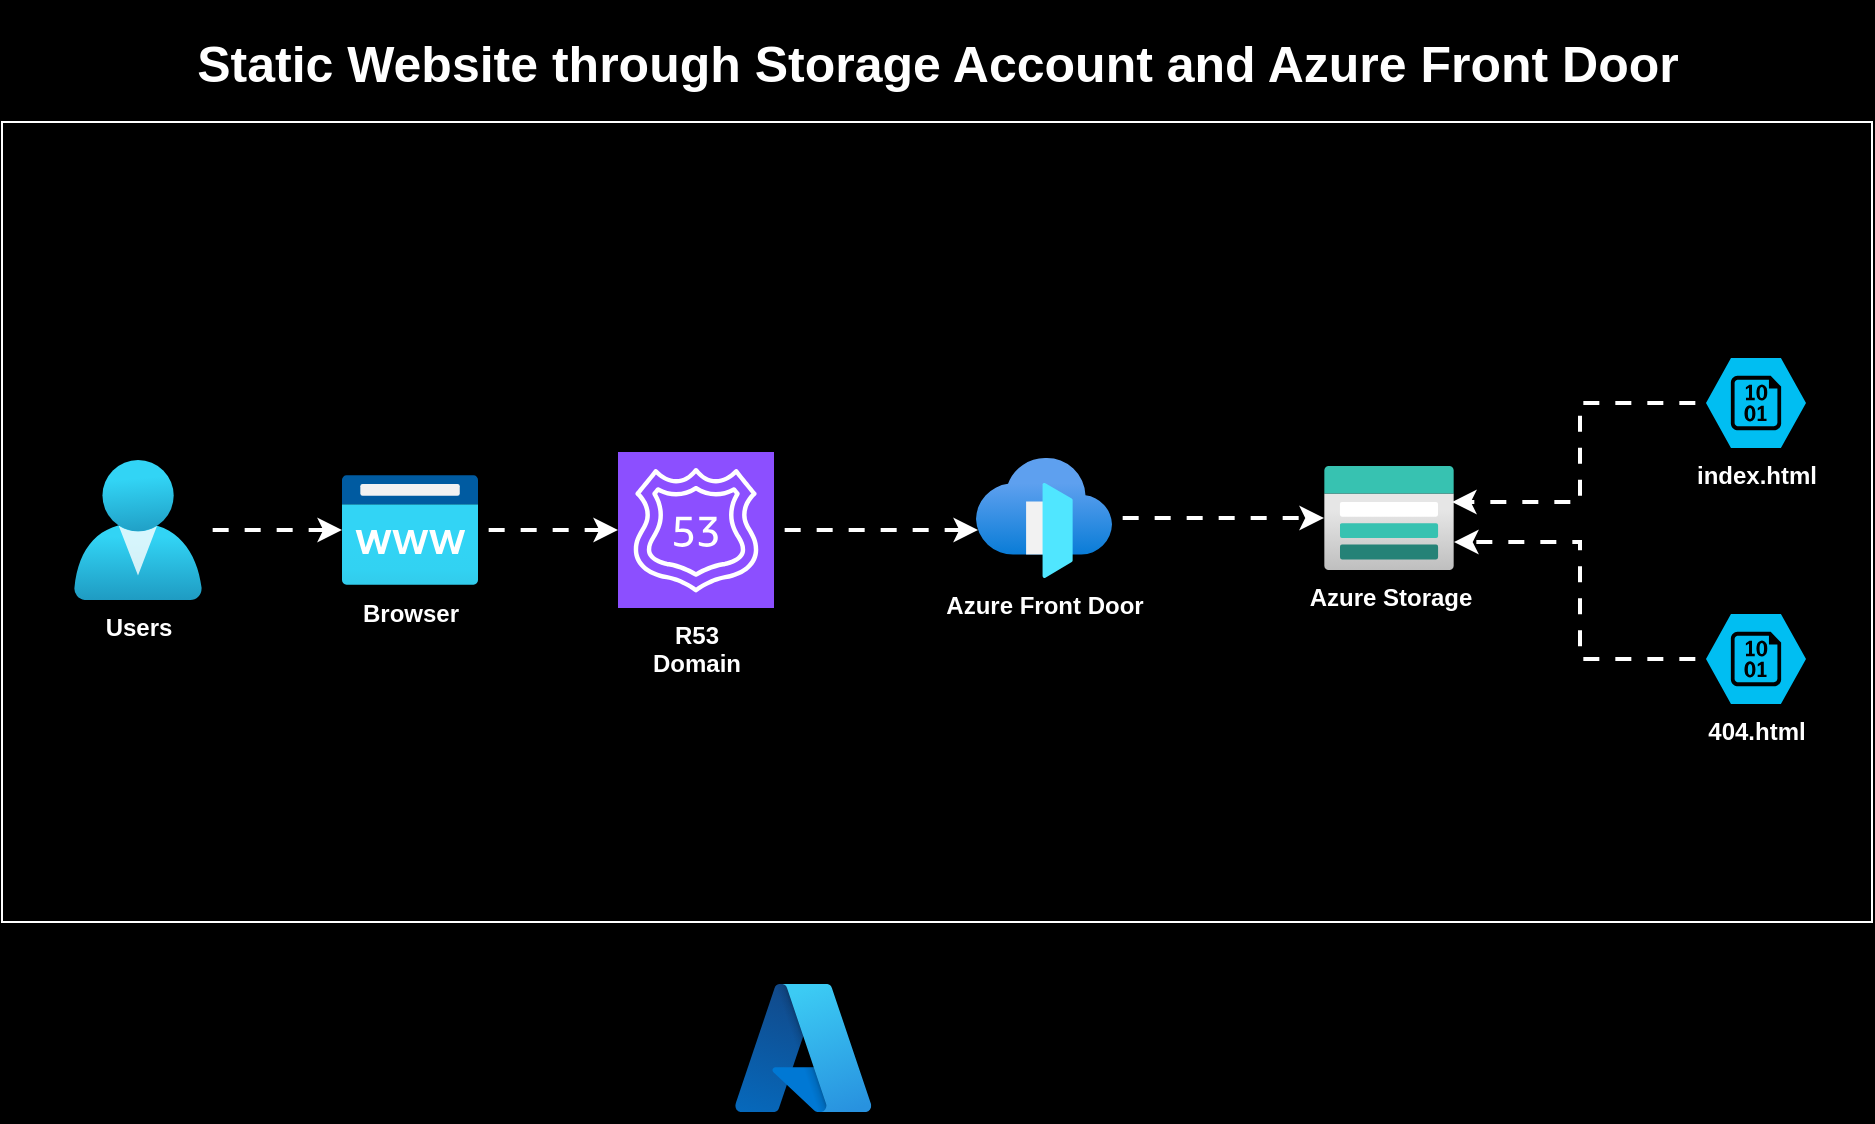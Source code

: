 <mxfile version="27.1.1">
  <diagram name="Page-1" id="5Bl78gGiRsfVYB4v5vAa">
    <mxGraphModel dx="1485" dy="680" grid="0" gridSize="10" guides="1" tooltips="1" connect="1" arrows="1" fold="1" page="0" pageScale="1" pageWidth="850" pageHeight="1100" background="#000000" math="0" shadow="0">
      <root>
        <mxCell id="0" />
        <mxCell id="1" parent="0" />
        <mxCell id="PPb8_8hUJsLYVDpdxPQs-27" value="" style="rounded=0;whiteSpace=wrap;html=1;fillColor=#000000;strokeColor=#FFFFFF;" vertex="1" parent="1">
          <mxGeometry x="179" y="509" width="935" height="400" as="geometry" />
        </mxCell>
        <mxCell id="PPb8_8hUJsLYVDpdxPQs-5" value="Browser" style="image;aspect=fixed;html=1;points=[];align=center;fontSize=12;image=img/lib/azure2/app_services/App_Service_Domains.svg;labelBackgroundColor=none;fontColor=#FFFFFF;fontStyle=1" vertex="1" parent="1">
          <mxGeometry x="349" y="685.5" width="68" height="55.0" as="geometry" />
        </mxCell>
        <mxCell id="PPb8_8hUJsLYVDpdxPQs-6" value="Azure Storage" style="image;aspect=fixed;html=1;points=[];align=center;fontSize=12;image=img/lib/azure2/storage/Storage_Accounts.svg;labelBackgroundColor=none;fontColor=#FFFFFF;fontStyle=1" vertex="1" parent="1">
          <mxGeometry x="840" y="681" width="65" height="52" as="geometry" />
        </mxCell>
        <mxCell id="PPb8_8hUJsLYVDpdxPQs-7" value="index.html" style="verticalLabelPosition=bottom;html=1;verticalAlign=top;align=center;strokeColor=none;fillColor=#00BEF2;shape=mxgraph.azure.storage_blob;fontColor=#FFFFFF;fontStyle=1" vertex="1" parent="1">
          <mxGeometry x="1031" y="627" width="50" height="45" as="geometry" />
        </mxCell>
        <mxCell id="PPb8_8hUJsLYVDpdxPQs-8" value="404.html" style="verticalLabelPosition=bottom;html=1;verticalAlign=top;align=center;strokeColor=none;fillColor=#00BEF2;shape=mxgraph.azure.storage_blob;fontColor=#FFFFFF;fontStyle=1" vertex="1" parent="1">
          <mxGeometry x="1031" y="755" width="50" height="45" as="geometry" />
        </mxCell>
        <mxCell id="PPb8_8hUJsLYVDpdxPQs-9" style="edgeStyle=orthogonalEdgeStyle;rounded=0;orthogonalLoop=1;jettySize=auto;html=1;entryX=0.985;entryY=0.346;entryDx=0;entryDy=0;entryPerimeter=0;strokeColor=#FFFFFF;strokeWidth=2;flowAnimation=1;" edge="1" parent="1" source="PPb8_8hUJsLYVDpdxPQs-7" target="PPb8_8hUJsLYVDpdxPQs-6">
          <mxGeometry relative="1" as="geometry" />
        </mxCell>
        <mxCell id="PPb8_8hUJsLYVDpdxPQs-11" style="edgeStyle=orthogonalEdgeStyle;rounded=0;orthogonalLoop=1;jettySize=auto;html=1;entryX=1;entryY=0.731;entryDx=0;entryDy=0;entryPerimeter=0;strokeWidth=2;strokeColor=#FFFFFF;flowAnimation=1;" edge="1" parent="1" source="PPb8_8hUJsLYVDpdxPQs-8" target="PPb8_8hUJsLYVDpdxPQs-6">
          <mxGeometry relative="1" as="geometry" />
        </mxCell>
        <mxCell id="PPb8_8hUJsLYVDpdxPQs-13" style="edgeStyle=orthogonalEdgeStyle;rounded=0;orthogonalLoop=1;jettySize=auto;html=1;strokeColor=#FFFFFF;strokeWidth=2;flowAnimation=1;" edge="1" parent="1" source="PPb8_8hUJsLYVDpdxPQs-12" target="PPb8_8hUJsLYVDpdxPQs-6">
          <mxGeometry relative="1" as="geometry" />
        </mxCell>
        <mxCell id="PPb8_8hUJsLYVDpdxPQs-12" value="&lt;span&gt;Azure Front Door&lt;/span&gt;" style="image;aspect=fixed;html=1;points=[];align=center;fontSize=12;image=img/lib/azure2/networking/Front_Doors.svg;labelBackgroundColor=none;fontColor=#FFFFFF;fontStyle=1" vertex="1" parent="1">
          <mxGeometry x="666" y="677" width="68" height="60" as="geometry" />
        </mxCell>
        <mxCell id="PPb8_8hUJsLYVDpdxPQs-18" style="edgeStyle=orthogonalEdgeStyle;rounded=0;orthogonalLoop=1;jettySize=auto;html=1;strokeWidth=2;strokeColor=#FFFFFF;flowAnimation=1;" edge="1" parent="1" source="PPb8_8hUJsLYVDpdxPQs-21" target="PPb8_8hUJsLYVDpdxPQs-5">
          <mxGeometry relative="1" as="geometry">
            <mxPoint x="202.5" y="687" as="sourcePoint" />
            <Array as="points" />
          </mxGeometry>
        </mxCell>
        <mxCell id="PPb8_8hUJsLYVDpdxPQs-21" value="Users" style="image;aspect=fixed;html=1;points=[];align=center;fontSize=12;image=img/lib/azure2/identity/Users.svg;labelBackgroundColor=none;fontColor=#FFFFFF;fontStyle=1" vertex="1" parent="1">
          <mxGeometry x="215" y="678" width="64" height="70" as="geometry" />
        </mxCell>
        <mxCell id="PPb8_8hUJsLYVDpdxPQs-22" value="R53&lt;div&gt;Domain&lt;/div&gt;" style="sketch=0;points=[[0,0,0],[0.25,0,0],[0.5,0,0],[0.75,0,0],[1,0,0],[0,1,0],[0.25,1,0],[0.5,1,0],[0.75,1,0],[1,1,0],[0,0.25,0],[0,0.5,0],[0,0.75,0],[1,0.25,0],[1,0.5,0],[1,0.75,0]];outlineConnect=0;fontColor=#FFFFFF;fillColor=#8C4FFF;strokeColor=#ffffff;dashed=0;verticalLabelPosition=bottom;verticalAlign=top;align=center;html=1;fontSize=12;fontStyle=1;aspect=fixed;shape=mxgraph.aws4.resourceIcon;resIcon=mxgraph.aws4.route_53;" vertex="1" parent="1">
          <mxGeometry x="487" y="674" width="78" height="78" as="geometry" />
        </mxCell>
        <mxCell id="PPb8_8hUJsLYVDpdxPQs-23" style="edgeStyle=orthogonalEdgeStyle;rounded=0;orthogonalLoop=1;jettySize=auto;html=1;entryX=0;entryY=0.5;entryDx=0;entryDy=0;entryPerimeter=0;labelBackgroundColor=none;strokeColor=#FFFFFF;strokeWidth=2;flowAnimation=1;" edge="1" parent="1" source="PPb8_8hUJsLYVDpdxPQs-5" target="PPb8_8hUJsLYVDpdxPQs-22">
          <mxGeometry relative="1" as="geometry">
            <Array as="points">
              <mxPoint x="455" y="713" />
              <mxPoint x="455" y="713" />
            </Array>
          </mxGeometry>
        </mxCell>
        <mxCell id="PPb8_8hUJsLYVDpdxPQs-25" style="edgeStyle=orthogonalEdgeStyle;rounded=0;orthogonalLoop=1;jettySize=auto;html=1;entryX=0.015;entryY=0.6;entryDx=0;entryDy=0;entryPerimeter=0;strokeColor=#FFFFFF;strokeWidth=2;flowAnimation=1;" edge="1" parent="1" source="PPb8_8hUJsLYVDpdxPQs-22" target="PPb8_8hUJsLYVDpdxPQs-12">
          <mxGeometry relative="1" as="geometry" />
        </mxCell>
        <mxCell id="PPb8_8hUJsLYVDpdxPQs-26" value="" style="group" vertex="1" connectable="0" parent="1">
          <mxGeometry x="446.63" y="935" width="399.74" height="74" as="geometry" />
        </mxCell>
        <mxCell id="PPb8_8hUJsLYVDpdxPQs-4" value="" style="image;aspect=fixed;html=1;points=[];align=center;fontSize=12;image=img/lib/azure2/other/Azure_A.svg;" vertex="1" parent="PPb8_8hUJsLYVDpdxPQs-26">
          <mxGeometry x="99" y="4.94" width="68" height="64.12" as="geometry" />
        </mxCell>
        <mxCell id="PPb8_8hUJsLYVDpdxPQs-19" value="" style="shape=image;verticalLabelPosition=bottom;labelBackgroundColor=default;verticalAlign=top;aspect=fixed;imageAspect=0;image=https://crosscloudx.com/wp-content/uploads/2024/05/logo-header-v2-3.png;" vertex="1" parent="PPb8_8hUJsLYVDpdxPQs-26">
          <mxGeometry x="192" y="4.04" width="207.74" height="65.92" as="geometry" />
        </mxCell>
        <mxCell id="PPb8_8hUJsLYVDpdxPQs-20" value="" style="shape=image;verticalLabelPosition=bottom;labelBackgroundColor=default;verticalAlign=top;aspect=fixed;imageAspect=0;image=https://static-00.iconduck.com/assets.00/terraform-icon-1803x2048-hodrzd3t.png;" vertex="1" parent="PPb8_8hUJsLYVDpdxPQs-26">
          <mxGeometry width="65.12" height="74" as="geometry" />
        </mxCell>
        <mxCell id="PPb8_8hUJsLYVDpdxPQs-29" value="Static Website through Storage Account and Azure Front Door" style="text;html=1;align=center;verticalAlign=middle;whiteSpace=wrap;rounded=0;fontColor=#FFFFFF;fontStyle=1;fontSize=25;" vertex="1" parent="1">
          <mxGeometry x="253.5" y="448" width="786" height="61" as="geometry" />
        </mxCell>
      </root>
    </mxGraphModel>
  </diagram>
</mxfile>
